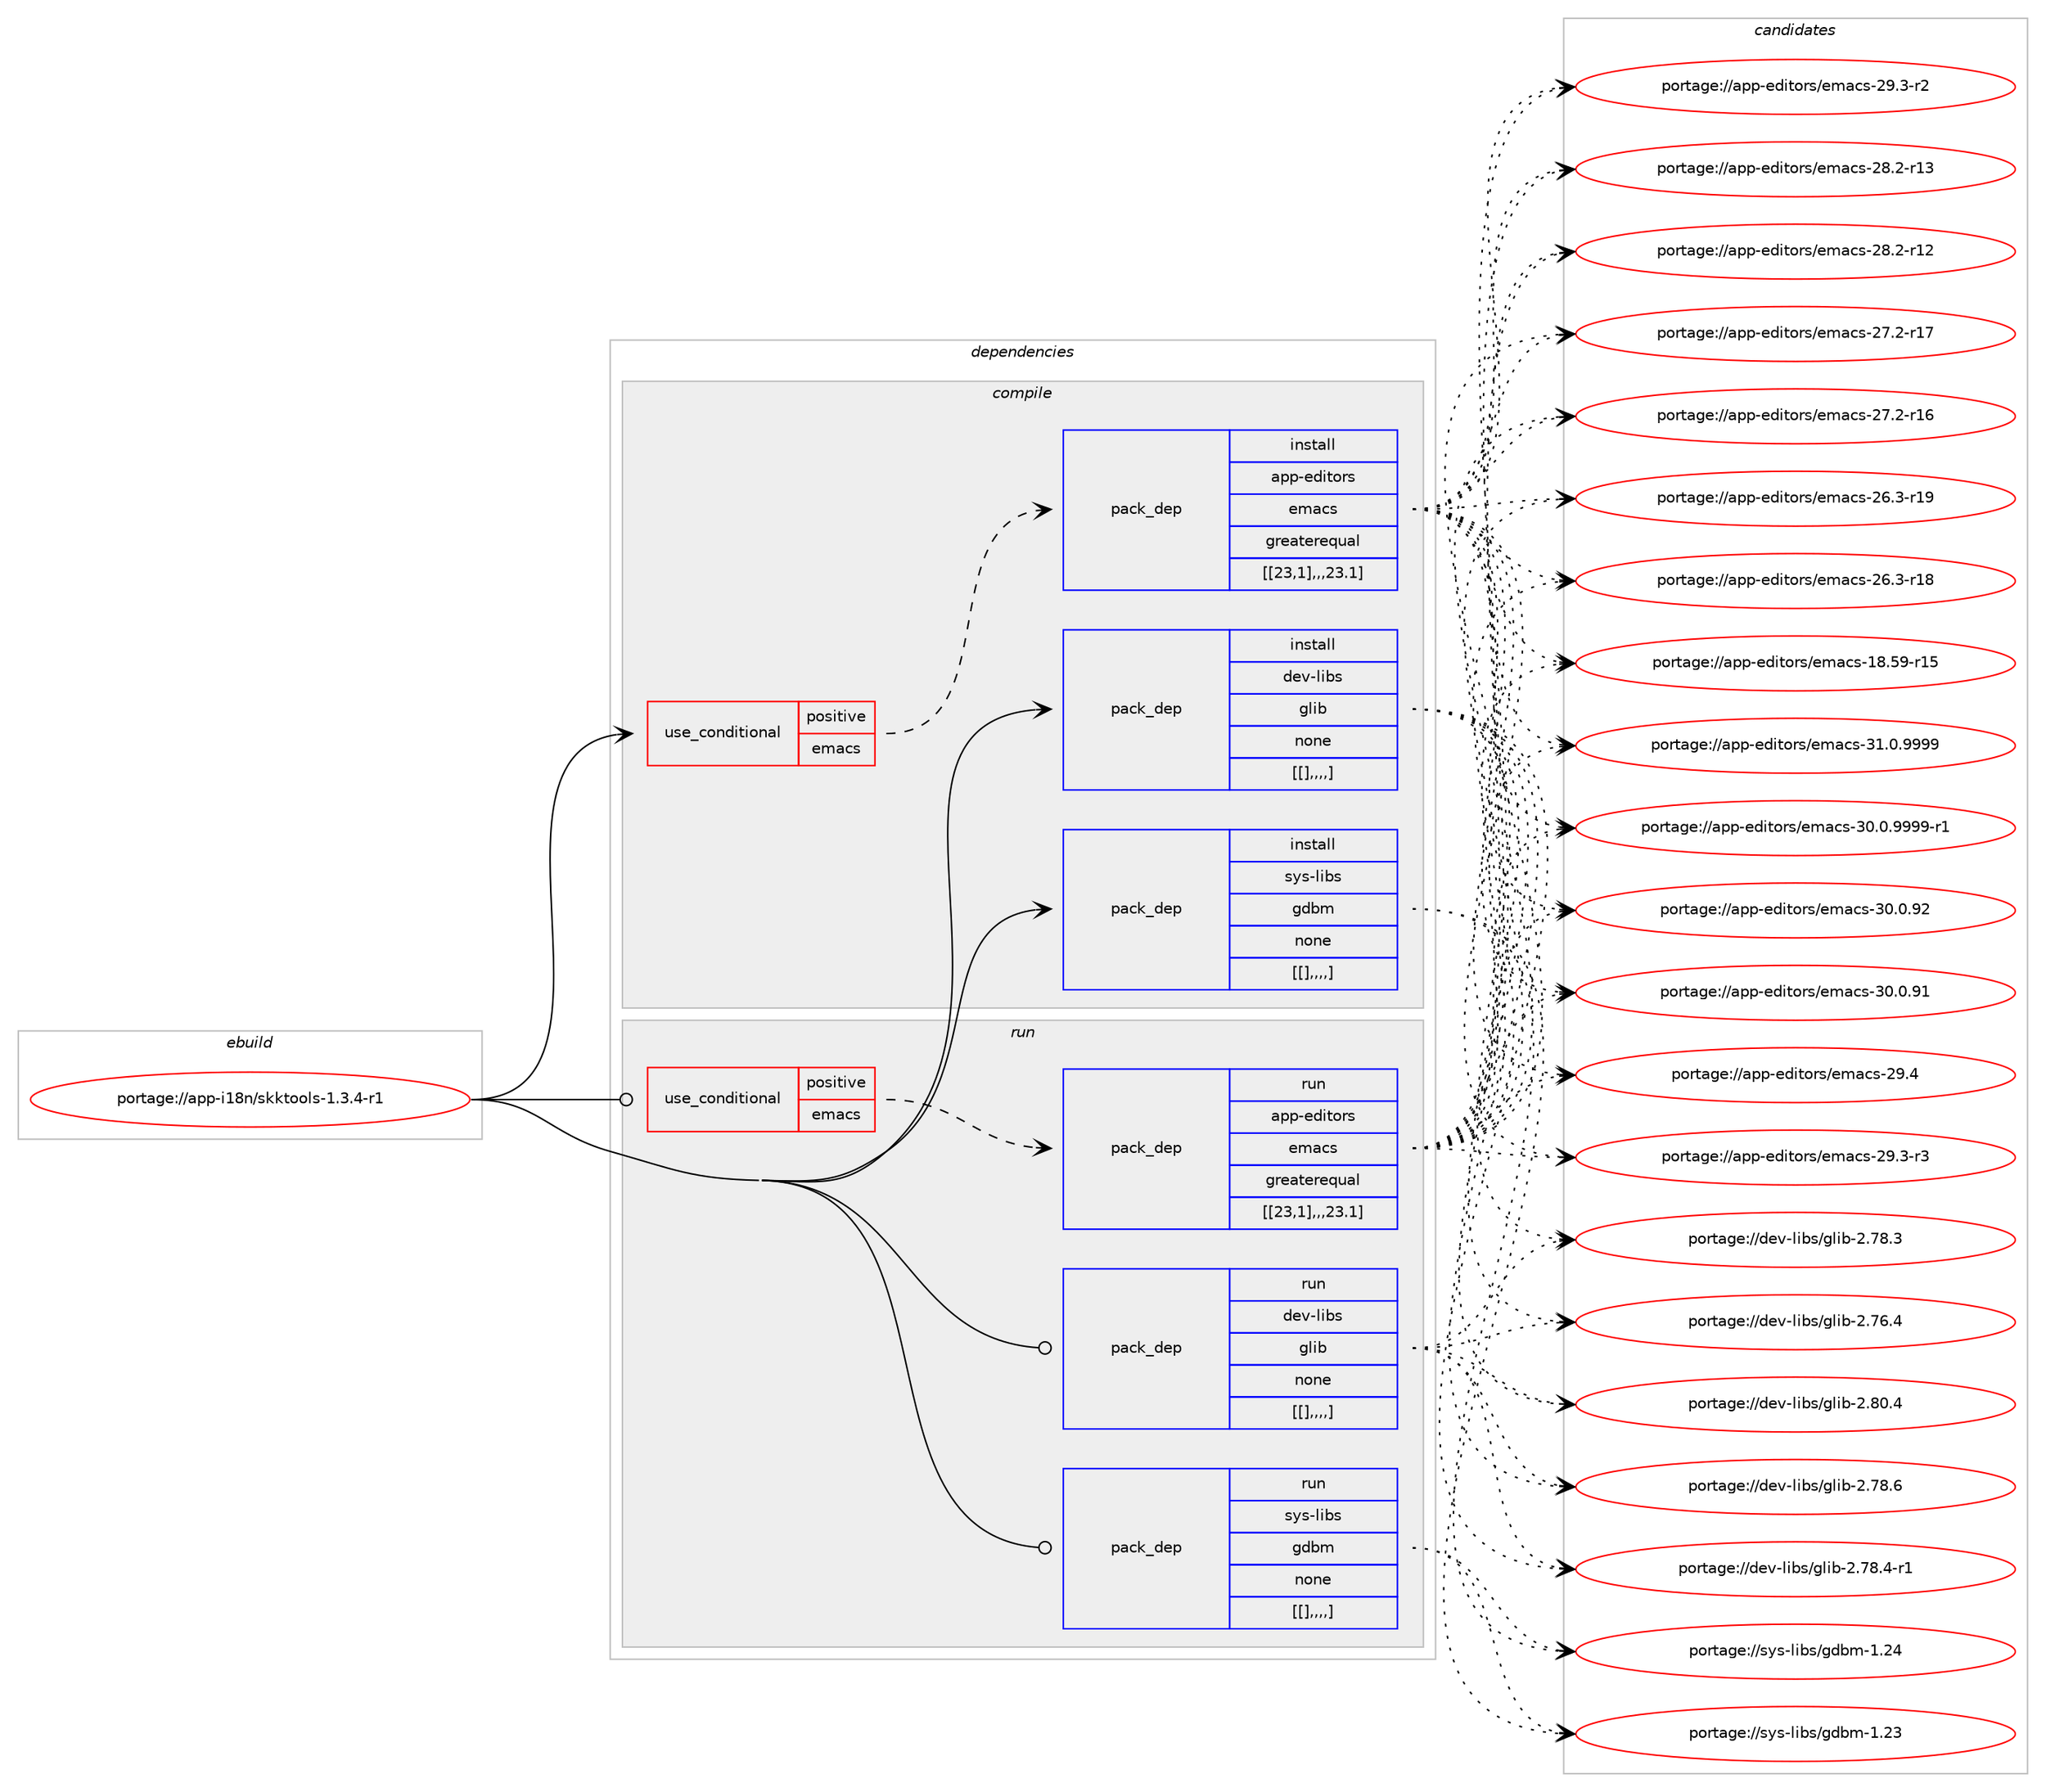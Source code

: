 digraph prolog {

# *************
# Graph options
# *************

newrank=true;
concentrate=true;
compound=true;
graph [rankdir=LR,fontname=Helvetica,fontsize=10,ranksep=1.5];#, ranksep=2.5, nodesep=0.2];
edge  [arrowhead=vee];
node  [fontname=Helvetica,fontsize=10];

# **********
# The ebuild
# **********

subgraph cluster_leftcol {
color=gray;
label=<<i>ebuild</i>>;
id [label="portage://app-i18n/skktools-1.3.4-r1", color=red, width=4, href="../app-i18n/skktools-1.3.4-r1.svg"];
}

# ****************
# The dependencies
# ****************

subgraph cluster_midcol {
color=gray;
label=<<i>dependencies</i>>;
subgraph cluster_compile {
fillcolor="#eeeeee";
style=filled;
label=<<i>compile</i>>;
subgraph cond12588 {
dependency41779 [label=<<TABLE BORDER="0" CELLBORDER="1" CELLSPACING="0" CELLPADDING="4"><TR><TD ROWSPAN="3" CELLPADDING="10">use_conditional</TD></TR><TR><TD>positive</TD></TR><TR><TD>emacs</TD></TR></TABLE>>, shape=none, color=red];
subgraph pack28786 {
dependency41798 [label=<<TABLE BORDER="0" CELLBORDER="1" CELLSPACING="0" CELLPADDING="4" WIDTH="220"><TR><TD ROWSPAN="6" CELLPADDING="30">pack_dep</TD></TR><TR><TD WIDTH="110">install</TD></TR><TR><TD>app-editors</TD></TR><TR><TD>emacs</TD></TR><TR><TD>greaterequal</TD></TR><TR><TD>[[23,1],,,23.1]</TD></TR></TABLE>>, shape=none, color=blue];
}
dependency41779:e -> dependency41798:w [weight=20,style="dashed",arrowhead="vee"];
}
id:e -> dependency41779:w [weight=20,style="solid",arrowhead="vee"];
subgraph pack28792 {
dependency41838 [label=<<TABLE BORDER="0" CELLBORDER="1" CELLSPACING="0" CELLPADDING="4" WIDTH="220"><TR><TD ROWSPAN="6" CELLPADDING="30">pack_dep</TD></TR><TR><TD WIDTH="110">install</TD></TR><TR><TD>dev-libs</TD></TR><TR><TD>glib</TD></TR><TR><TD>none</TD></TR><TR><TD>[[],,,,]</TD></TR></TABLE>>, shape=none, color=blue];
}
id:e -> dependency41838:w [weight=20,style="solid",arrowhead="vee"];
subgraph pack28822 {
dependency41859 [label=<<TABLE BORDER="0" CELLBORDER="1" CELLSPACING="0" CELLPADDING="4" WIDTH="220"><TR><TD ROWSPAN="6" CELLPADDING="30">pack_dep</TD></TR><TR><TD WIDTH="110">install</TD></TR><TR><TD>sys-libs</TD></TR><TR><TD>gdbm</TD></TR><TR><TD>none</TD></TR><TR><TD>[[],,,,]</TD></TR></TABLE>>, shape=none, color=blue];
}
id:e -> dependency41859:w [weight=20,style="solid",arrowhead="vee"];
}
subgraph cluster_compileandrun {
fillcolor="#eeeeee";
style=filled;
label=<<i>compile and run</i>>;
}
subgraph cluster_run {
fillcolor="#eeeeee";
style=filled;
label=<<i>run</i>>;
subgraph cond12612 {
dependency41883 [label=<<TABLE BORDER="0" CELLBORDER="1" CELLSPACING="0" CELLPADDING="4"><TR><TD ROWSPAN="3" CELLPADDING="10">use_conditional</TD></TR><TR><TD>positive</TD></TR><TR><TD>emacs</TD></TR></TABLE>>, shape=none, color=red];
subgraph pack28853 {
dependency41898 [label=<<TABLE BORDER="0" CELLBORDER="1" CELLSPACING="0" CELLPADDING="4" WIDTH="220"><TR><TD ROWSPAN="6" CELLPADDING="30">pack_dep</TD></TR><TR><TD WIDTH="110">run</TD></TR><TR><TD>app-editors</TD></TR><TR><TD>emacs</TD></TR><TR><TD>greaterequal</TD></TR><TR><TD>[[23,1],,,23.1]</TD></TR></TABLE>>, shape=none, color=blue];
}
dependency41883:e -> dependency41898:w [weight=20,style="dashed",arrowhead="vee"];
}
id:e -> dependency41883:w [weight=20,style="solid",arrowhead="odot"];
subgraph pack28866 {
dependency41905 [label=<<TABLE BORDER="0" CELLBORDER="1" CELLSPACING="0" CELLPADDING="4" WIDTH="220"><TR><TD ROWSPAN="6" CELLPADDING="30">pack_dep</TD></TR><TR><TD WIDTH="110">run</TD></TR><TR><TD>dev-libs</TD></TR><TR><TD>glib</TD></TR><TR><TD>none</TD></TR><TR><TD>[[],,,,]</TD></TR></TABLE>>, shape=none, color=blue];
}
id:e -> dependency41905:w [weight=20,style="solid",arrowhead="odot"];
subgraph pack28920 {
dependency41974 [label=<<TABLE BORDER="0" CELLBORDER="1" CELLSPACING="0" CELLPADDING="4" WIDTH="220"><TR><TD ROWSPAN="6" CELLPADDING="30">pack_dep</TD></TR><TR><TD WIDTH="110">run</TD></TR><TR><TD>sys-libs</TD></TR><TR><TD>gdbm</TD></TR><TR><TD>none</TD></TR><TR><TD>[[],,,,]</TD></TR></TABLE>>, shape=none, color=blue];
}
id:e -> dependency41974:w [weight=20,style="solid",arrowhead="odot"];
}
}

# **************
# The candidates
# **************

subgraph cluster_choices {
rank=same;
color=gray;
label=<<i>candidates</i>>;

subgraph choice25925 {
color=black;
nodesep=1;
choice971121124510110010511611111411547101109979911545514946484657575757 [label="portage://app-editors/emacs-31.0.9999", color=red, width=4,href="../app-editors/emacs-31.0.9999.svg"];
choice9711211245101100105116111114115471011099799115455148464846575757574511449 [label="portage://app-editors/emacs-30.0.9999-r1", color=red, width=4,href="../app-editors/emacs-30.0.9999-r1.svg"];
choice97112112451011001051161111141154710110997991154551484648465750 [label="portage://app-editors/emacs-30.0.92", color=red, width=4,href="../app-editors/emacs-30.0.92.svg"];
choice97112112451011001051161111141154710110997991154551484648465749 [label="portage://app-editors/emacs-30.0.91", color=red, width=4,href="../app-editors/emacs-30.0.91.svg"];
choice97112112451011001051161111141154710110997991154550574652 [label="portage://app-editors/emacs-29.4", color=red, width=4,href="../app-editors/emacs-29.4.svg"];
choice971121124510110010511611111411547101109979911545505746514511451 [label="portage://app-editors/emacs-29.3-r3", color=red, width=4,href="../app-editors/emacs-29.3-r3.svg"];
choice971121124510110010511611111411547101109979911545505746514511450 [label="portage://app-editors/emacs-29.3-r2", color=red, width=4,href="../app-editors/emacs-29.3-r2.svg"];
choice97112112451011001051161111141154710110997991154550564650451144951 [label="portage://app-editors/emacs-28.2-r13", color=red, width=4,href="../app-editors/emacs-28.2-r13.svg"];
choice97112112451011001051161111141154710110997991154550564650451144950 [label="portage://app-editors/emacs-28.2-r12", color=red, width=4,href="../app-editors/emacs-28.2-r12.svg"];
choice97112112451011001051161111141154710110997991154550554650451144955 [label="portage://app-editors/emacs-27.2-r17", color=red, width=4,href="../app-editors/emacs-27.2-r17.svg"];
choice97112112451011001051161111141154710110997991154550554650451144954 [label="portage://app-editors/emacs-27.2-r16", color=red, width=4,href="../app-editors/emacs-27.2-r16.svg"];
choice97112112451011001051161111141154710110997991154550544651451144957 [label="portage://app-editors/emacs-26.3-r19", color=red, width=4,href="../app-editors/emacs-26.3-r19.svg"];
choice97112112451011001051161111141154710110997991154550544651451144956 [label="portage://app-editors/emacs-26.3-r18", color=red, width=4,href="../app-editors/emacs-26.3-r18.svg"];
choice9711211245101100105116111114115471011099799115454956465357451144953 [label="portage://app-editors/emacs-18.59-r15", color=red, width=4,href="../app-editors/emacs-18.59-r15.svg"];
dependency41798:e -> choice971121124510110010511611111411547101109979911545514946484657575757:w [style=dotted,weight="100"];
dependency41798:e -> choice9711211245101100105116111114115471011099799115455148464846575757574511449:w [style=dotted,weight="100"];
dependency41798:e -> choice97112112451011001051161111141154710110997991154551484648465750:w [style=dotted,weight="100"];
dependency41798:e -> choice97112112451011001051161111141154710110997991154551484648465749:w [style=dotted,weight="100"];
dependency41798:e -> choice97112112451011001051161111141154710110997991154550574652:w [style=dotted,weight="100"];
dependency41798:e -> choice971121124510110010511611111411547101109979911545505746514511451:w [style=dotted,weight="100"];
dependency41798:e -> choice971121124510110010511611111411547101109979911545505746514511450:w [style=dotted,weight="100"];
dependency41798:e -> choice97112112451011001051161111141154710110997991154550564650451144951:w [style=dotted,weight="100"];
dependency41798:e -> choice97112112451011001051161111141154710110997991154550564650451144950:w [style=dotted,weight="100"];
dependency41798:e -> choice97112112451011001051161111141154710110997991154550554650451144955:w [style=dotted,weight="100"];
dependency41798:e -> choice97112112451011001051161111141154710110997991154550554650451144954:w [style=dotted,weight="100"];
dependency41798:e -> choice97112112451011001051161111141154710110997991154550544651451144957:w [style=dotted,weight="100"];
dependency41798:e -> choice97112112451011001051161111141154710110997991154550544651451144956:w [style=dotted,weight="100"];
dependency41798:e -> choice9711211245101100105116111114115471011099799115454956465357451144953:w [style=dotted,weight="100"];
}
subgraph choice25949 {
color=black;
nodesep=1;
choice1001011184510810598115471031081059845504656484652 [label="portage://dev-libs/glib-2.80.4", color=red, width=4,href="../dev-libs/glib-2.80.4.svg"];
choice1001011184510810598115471031081059845504655564654 [label="portage://dev-libs/glib-2.78.6", color=red, width=4,href="../dev-libs/glib-2.78.6.svg"];
choice10010111845108105981154710310810598455046555646524511449 [label="portage://dev-libs/glib-2.78.4-r1", color=red, width=4,href="../dev-libs/glib-2.78.4-r1.svg"];
choice1001011184510810598115471031081059845504655564651 [label="portage://dev-libs/glib-2.78.3", color=red, width=4,href="../dev-libs/glib-2.78.3.svg"];
choice1001011184510810598115471031081059845504655544652 [label="portage://dev-libs/glib-2.76.4", color=red, width=4,href="../dev-libs/glib-2.76.4.svg"];
dependency41838:e -> choice1001011184510810598115471031081059845504656484652:w [style=dotted,weight="100"];
dependency41838:e -> choice1001011184510810598115471031081059845504655564654:w [style=dotted,weight="100"];
dependency41838:e -> choice10010111845108105981154710310810598455046555646524511449:w [style=dotted,weight="100"];
dependency41838:e -> choice1001011184510810598115471031081059845504655564651:w [style=dotted,weight="100"];
dependency41838:e -> choice1001011184510810598115471031081059845504655544652:w [style=dotted,weight="100"];
}
subgraph choice25984 {
color=black;
nodesep=1;
choice115121115451081059811547103100981094549465052 [label="portage://sys-libs/gdbm-1.24", color=red, width=4,href="../sys-libs/gdbm-1.24.svg"];
choice115121115451081059811547103100981094549465051 [label="portage://sys-libs/gdbm-1.23", color=red, width=4,href="../sys-libs/gdbm-1.23.svg"];
dependency41859:e -> choice115121115451081059811547103100981094549465052:w [style=dotted,weight="100"];
dependency41859:e -> choice115121115451081059811547103100981094549465051:w [style=dotted,weight="100"];
}
subgraph choice25992 {
color=black;
nodesep=1;
choice971121124510110010511611111411547101109979911545514946484657575757 [label="portage://app-editors/emacs-31.0.9999", color=red, width=4,href="../app-editors/emacs-31.0.9999.svg"];
choice9711211245101100105116111114115471011099799115455148464846575757574511449 [label="portage://app-editors/emacs-30.0.9999-r1", color=red, width=4,href="../app-editors/emacs-30.0.9999-r1.svg"];
choice97112112451011001051161111141154710110997991154551484648465750 [label="portage://app-editors/emacs-30.0.92", color=red, width=4,href="../app-editors/emacs-30.0.92.svg"];
choice97112112451011001051161111141154710110997991154551484648465749 [label="portage://app-editors/emacs-30.0.91", color=red, width=4,href="../app-editors/emacs-30.0.91.svg"];
choice97112112451011001051161111141154710110997991154550574652 [label="portage://app-editors/emacs-29.4", color=red, width=4,href="../app-editors/emacs-29.4.svg"];
choice971121124510110010511611111411547101109979911545505746514511451 [label="portage://app-editors/emacs-29.3-r3", color=red, width=4,href="../app-editors/emacs-29.3-r3.svg"];
choice971121124510110010511611111411547101109979911545505746514511450 [label="portage://app-editors/emacs-29.3-r2", color=red, width=4,href="../app-editors/emacs-29.3-r2.svg"];
choice97112112451011001051161111141154710110997991154550564650451144951 [label="portage://app-editors/emacs-28.2-r13", color=red, width=4,href="../app-editors/emacs-28.2-r13.svg"];
choice97112112451011001051161111141154710110997991154550564650451144950 [label="portage://app-editors/emacs-28.2-r12", color=red, width=4,href="../app-editors/emacs-28.2-r12.svg"];
choice97112112451011001051161111141154710110997991154550554650451144955 [label="portage://app-editors/emacs-27.2-r17", color=red, width=4,href="../app-editors/emacs-27.2-r17.svg"];
choice97112112451011001051161111141154710110997991154550554650451144954 [label="portage://app-editors/emacs-27.2-r16", color=red, width=4,href="../app-editors/emacs-27.2-r16.svg"];
choice97112112451011001051161111141154710110997991154550544651451144957 [label="portage://app-editors/emacs-26.3-r19", color=red, width=4,href="../app-editors/emacs-26.3-r19.svg"];
choice97112112451011001051161111141154710110997991154550544651451144956 [label="portage://app-editors/emacs-26.3-r18", color=red, width=4,href="../app-editors/emacs-26.3-r18.svg"];
choice9711211245101100105116111114115471011099799115454956465357451144953 [label="portage://app-editors/emacs-18.59-r15", color=red, width=4,href="../app-editors/emacs-18.59-r15.svg"];
dependency41898:e -> choice971121124510110010511611111411547101109979911545514946484657575757:w [style=dotted,weight="100"];
dependency41898:e -> choice9711211245101100105116111114115471011099799115455148464846575757574511449:w [style=dotted,weight="100"];
dependency41898:e -> choice97112112451011001051161111141154710110997991154551484648465750:w [style=dotted,weight="100"];
dependency41898:e -> choice97112112451011001051161111141154710110997991154551484648465749:w [style=dotted,weight="100"];
dependency41898:e -> choice97112112451011001051161111141154710110997991154550574652:w [style=dotted,weight="100"];
dependency41898:e -> choice971121124510110010511611111411547101109979911545505746514511451:w [style=dotted,weight="100"];
dependency41898:e -> choice971121124510110010511611111411547101109979911545505746514511450:w [style=dotted,weight="100"];
dependency41898:e -> choice97112112451011001051161111141154710110997991154550564650451144951:w [style=dotted,weight="100"];
dependency41898:e -> choice97112112451011001051161111141154710110997991154550564650451144950:w [style=dotted,weight="100"];
dependency41898:e -> choice97112112451011001051161111141154710110997991154550554650451144955:w [style=dotted,weight="100"];
dependency41898:e -> choice97112112451011001051161111141154710110997991154550554650451144954:w [style=dotted,weight="100"];
dependency41898:e -> choice97112112451011001051161111141154710110997991154550544651451144957:w [style=dotted,weight="100"];
dependency41898:e -> choice97112112451011001051161111141154710110997991154550544651451144956:w [style=dotted,weight="100"];
dependency41898:e -> choice9711211245101100105116111114115471011099799115454956465357451144953:w [style=dotted,weight="100"];
}
subgraph choice26058 {
color=black;
nodesep=1;
choice1001011184510810598115471031081059845504656484652 [label="portage://dev-libs/glib-2.80.4", color=red, width=4,href="../dev-libs/glib-2.80.4.svg"];
choice1001011184510810598115471031081059845504655564654 [label="portage://dev-libs/glib-2.78.6", color=red, width=4,href="../dev-libs/glib-2.78.6.svg"];
choice10010111845108105981154710310810598455046555646524511449 [label="portage://dev-libs/glib-2.78.4-r1", color=red, width=4,href="../dev-libs/glib-2.78.4-r1.svg"];
choice1001011184510810598115471031081059845504655564651 [label="portage://dev-libs/glib-2.78.3", color=red, width=4,href="../dev-libs/glib-2.78.3.svg"];
choice1001011184510810598115471031081059845504655544652 [label="portage://dev-libs/glib-2.76.4", color=red, width=4,href="../dev-libs/glib-2.76.4.svg"];
dependency41905:e -> choice1001011184510810598115471031081059845504656484652:w [style=dotted,weight="100"];
dependency41905:e -> choice1001011184510810598115471031081059845504655564654:w [style=dotted,weight="100"];
dependency41905:e -> choice10010111845108105981154710310810598455046555646524511449:w [style=dotted,weight="100"];
dependency41905:e -> choice1001011184510810598115471031081059845504655564651:w [style=dotted,weight="100"];
dependency41905:e -> choice1001011184510810598115471031081059845504655544652:w [style=dotted,weight="100"];
}
subgraph choice26172 {
color=black;
nodesep=1;
choice115121115451081059811547103100981094549465052 [label="portage://sys-libs/gdbm-1.24", color=red, width=4,href="../sys-libs/gdbm-1.24.svg"];
choice115121115451081059811547103100981094549465051 [label="portage://sys-libs/gdbm-1.23", color=red, width=4,href="../sys-libs/gdbm-1.23.svg"];
dependency41974:e -> choice115121115451081059811547103100981094549465052:w [style=dotted,weight="100"];
dependency41974:e -> choice115121115451081059811547103100981094549465051:w [style=dotted,weight="100"];
}
}

}
